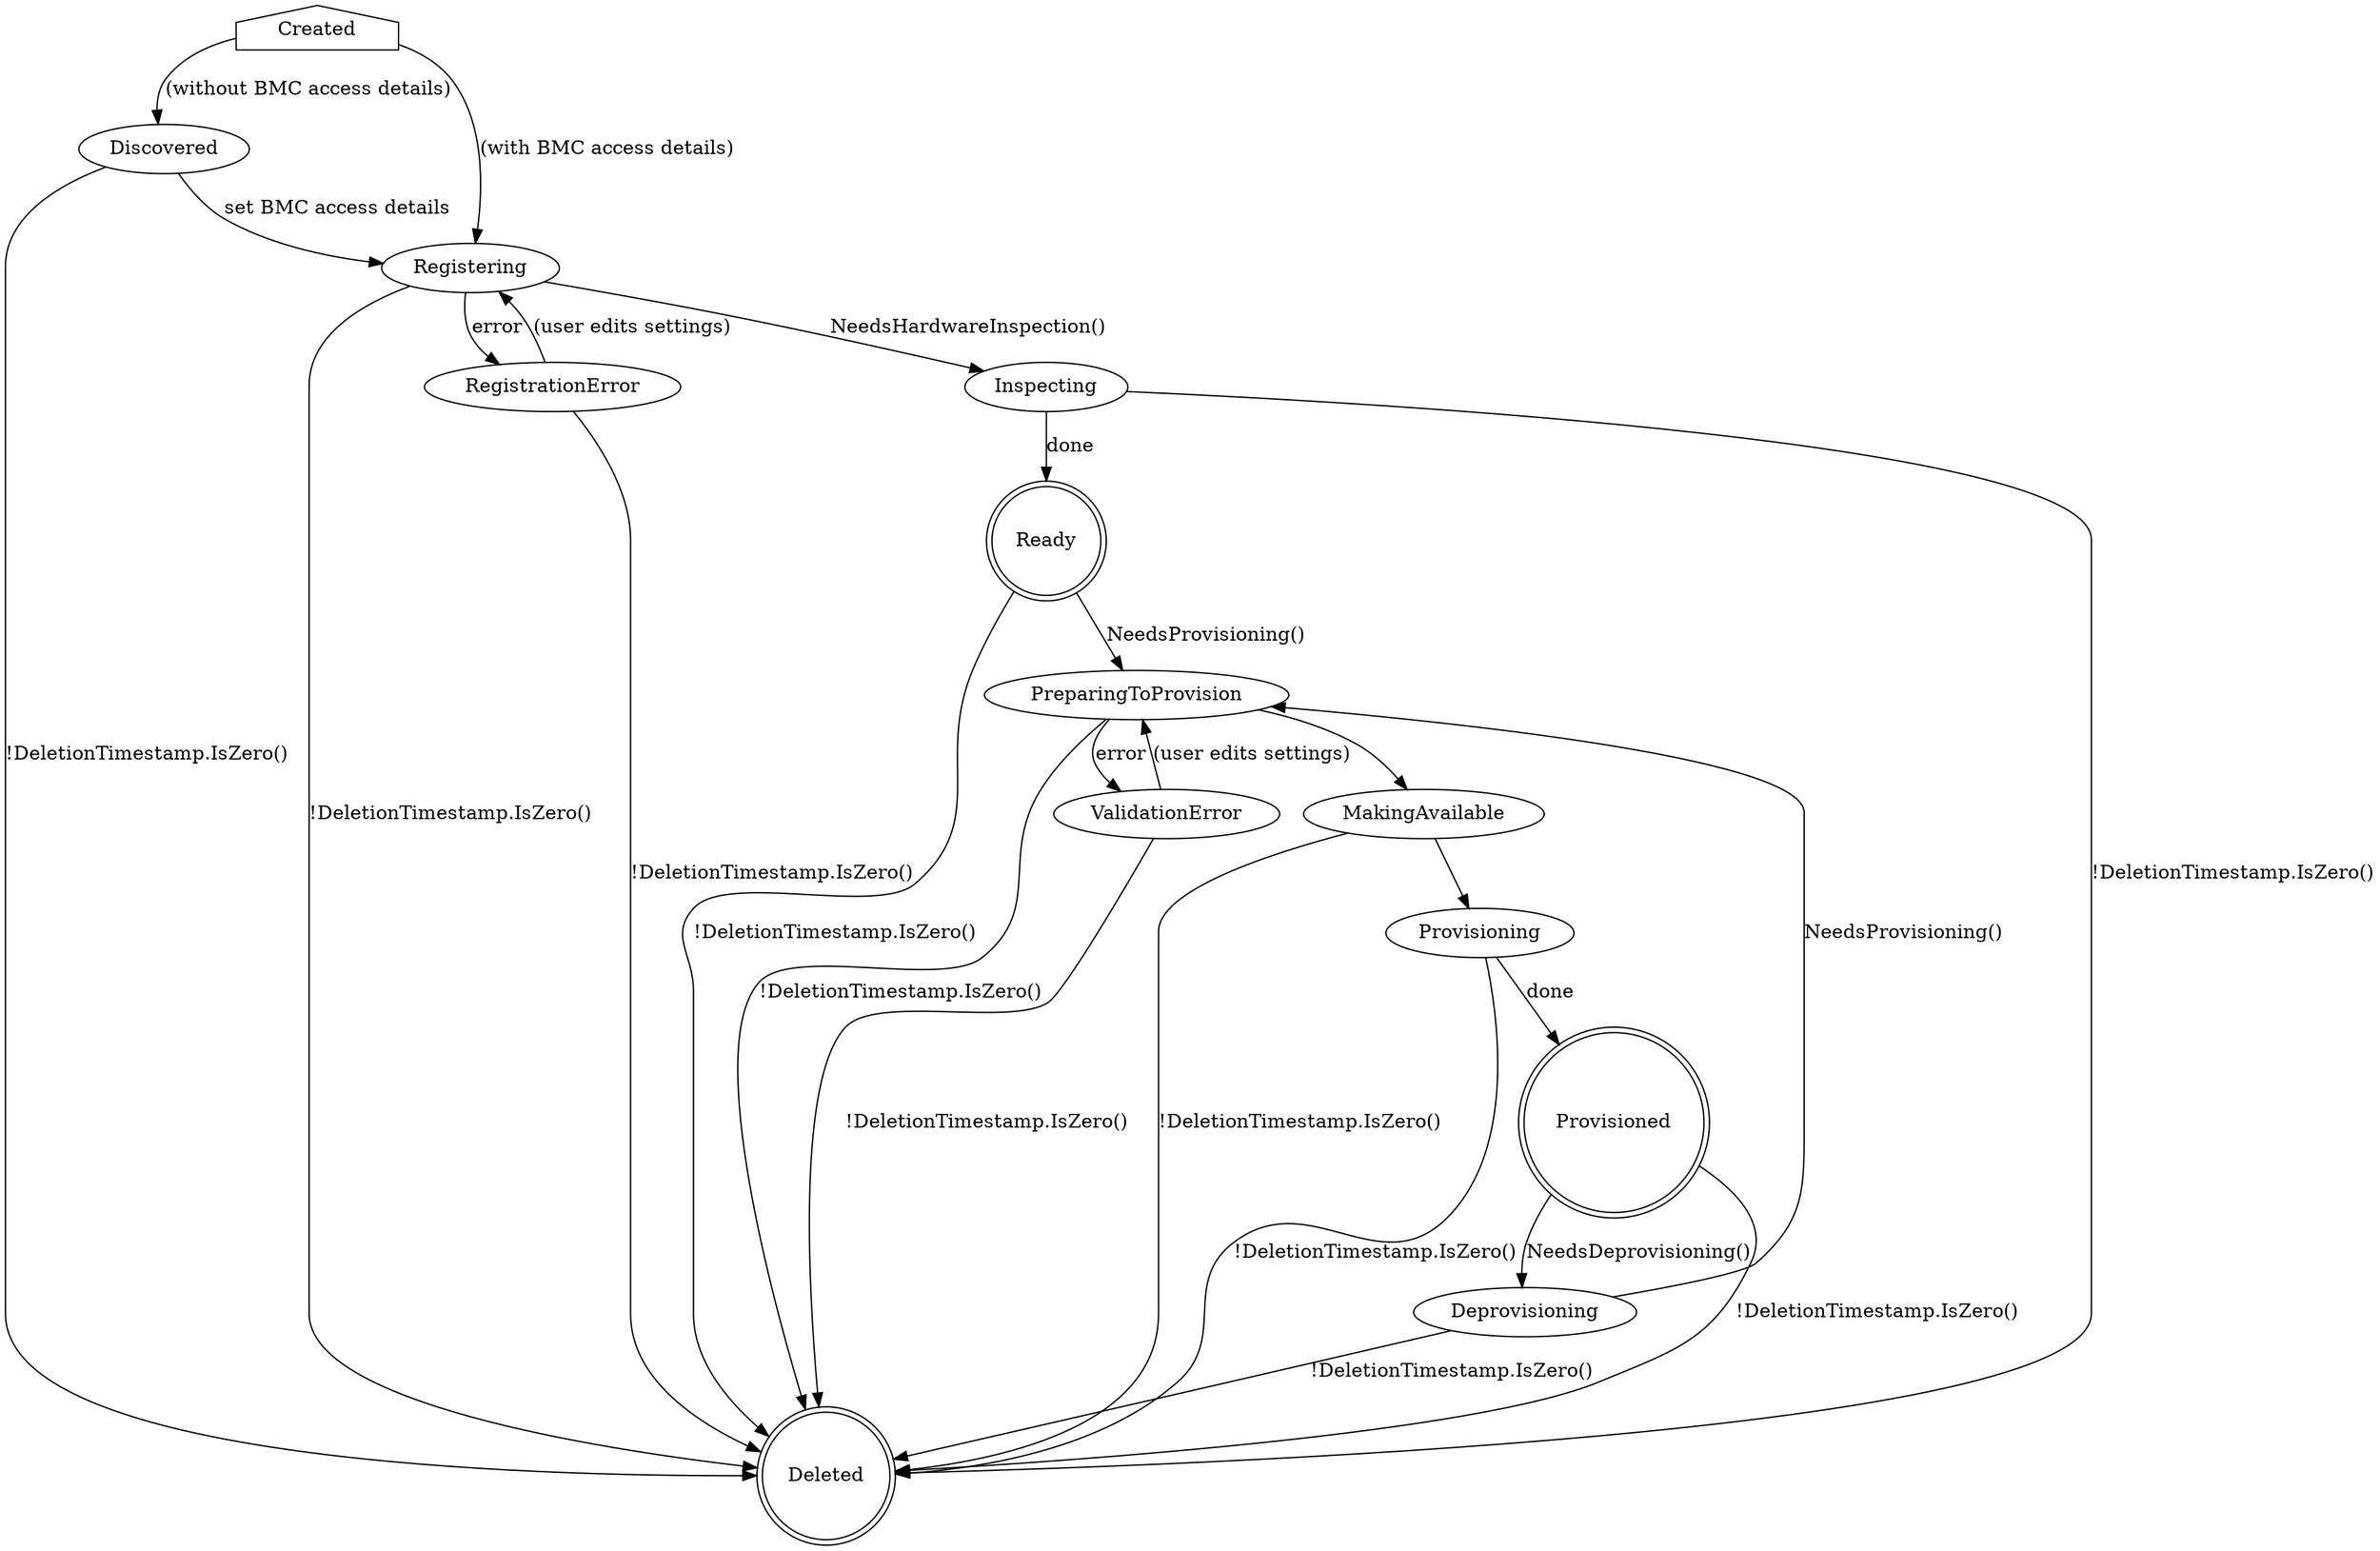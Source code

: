 digraph BaremetalHost {
    Created [shape=house]
    Created -> Discovered [label="(without BMC access details)"]
    Created -> Registering [label="(with BMC access details)"]

    Discovered -> Registering [label="set BMC access details"]
    Discovered -> Deleted [label="!DeletionTimestamp.IsZero()"]

    Registering -> Inspecting [label="NeedsHardwareInspection()"]
    Registering -> RegistrationError [label=error]
    Registering -> Deleted [label="!DeletionTimestamp.IsZero()"]

    Inspecting -> Ready [label="done"]
    Inspecting -> Deleted [label="!DeletionTimestamp.IsZero()"]

    RegistrationError -> Registering [label="(user edits settings)"]
    RegistrationError -> Deleted [label="!DeletionTimestamp.IsZero()"]

    Ready [shape=doublecircle]
    Ready -> PreparingToProvision [label="NeedsProvisioning()"]
    Ready -> Deleted [label="!DeletionTimestamp.IsZero()"]

    PreparingToProvision -> ValidationError [label=error]
    PreparingToProvision -> MakingAvailable
    PreparingToProvision -> Deleted [label="!DeletionTimestamp.IsZero()"]

    ValidationError -> PreparingToProvision [label="(user edits settings)"]
    ValidationError -> Deleted [label="!DeletionTimestamp.IsZero()"]

    MakingAvailable -> Provisioning
    MakingAvailable -> Deleted [label="!DeletionTimestamp.IsZero()"]

    Provisioning -> Provisioned [label=done]
    Provisioning -> Deleted [label="!DeletionTimestamp.IsZero()"]

    Provisioned [shape=doublecircle]
    Provisioned -> Deprovisioning [label="NeedsDeprovisioning()"]
    Provisioned -> Deleted [label="!DeletionTimestamp.IsZero()"]

    Deleted [shape=doublecircle]

    Deprovisioning -> PreparingToProvision [label="NeedsProvisioning()"]
    Deprovisioning -> Deleted [label="!DeletionTimestamp.IsZero()"]
}
